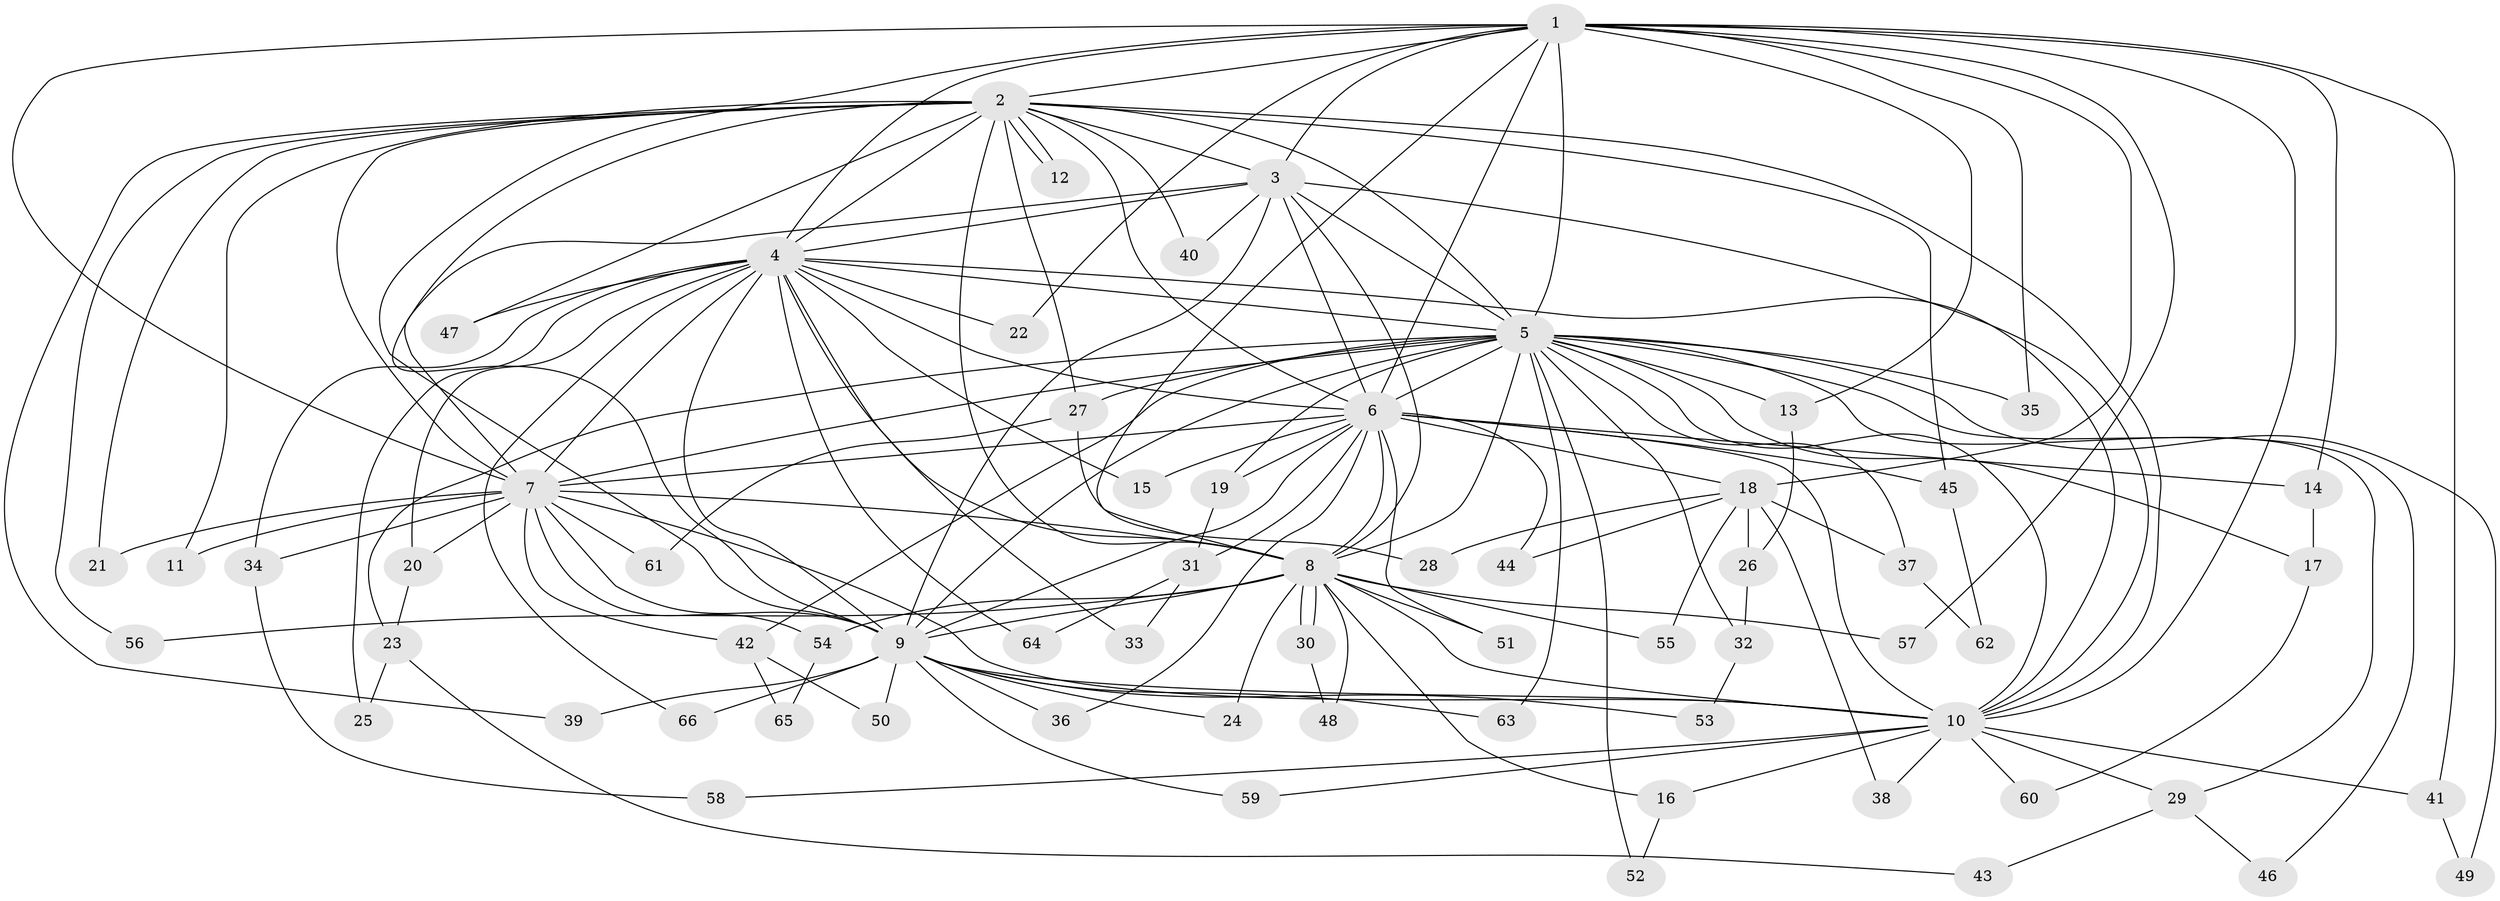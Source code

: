 // coarse degree distribution, {22: 0.0196078431372549, 16: 0.0392156862745098, 8: 0.0392156862745098, 21: 0.0196078431372549, 17: 0.0196078431372549, 19: 0.0196078431372549, 13: 0.0196078431372549, 2: 0.5490196078431373, 4: 0.0784313725490196, 3: 0.1568627450980392, 1: 0.0392156862745098}
// Generated by graph-tools (version 1.1) at 2025/23/03/03/25 07:23:39]
// undirected, 66 vertices, 157 edges
graph export_dot {
graph [start="1"]
  node [color=gray90,style=filled];
  1;
  2;
  3;
  4;
  5;
  6;
  7;
  8;
  9;
  10;
  11;
  12;
  13;
  14;
  15;
  16;
  17;
  18;
  19;
  20;
  21;
  22;
  23;
  24;
  25;
  26;
  27;
  28;
  29;
  30;
  31;
  32;
  33;
  34;
  35;
  36;
  37;
  38;
  39;
  40;
  41;
  42;
  43;
  44;
  45;
  46;
  47;
  48;
  49;
  50;
  51;
  52;
  53;
  54;
  55;
  56;
  57;
  58;
  59;
  60;
  61;
  62;
  63;
  64;
  65;
  66;
  1 -- 2;
  1 -- 3;
  1 -- 4;
  1 -- 5;
  1 -- 6;
  1 -- 7;
  1 -- 8;
  1 -- 9;
  1 -- 10;
  1 -- 13;
  1 -- 14;
  1 -- 18;
  1 -- 22;
  1 -- 35;
  1 -- 41;
  1 -- 57;
  2 -- 3;
  2 -- 4;
  2 -- 5;
  2 -- 6;
  2 -- 7;
  2 -- 8;
  2 -- 9;
  2 -- 10;
  2 -- 11;
  2 -- 12;
  2 -- 12;
  2 -- 21;
  2 -- 27;
  2 -- 39;
  2 -- 40;
  2 -- 45;
  2 -- 47;
  2 -- 56;
  3 -- 4;
  3 -- 5;
  3 -- 6;
  3 -- 7;
  3 -- 8;
  3 -- 9;
  3 -- 10;
  3 -- 40;
  4 -- 5;
  4 -- 6;
  4 -- 7;
  4 -- 8;
  4 -- 9;
  4 -- 10;
  4 -- 15;
  4 -- 20;
  4 -- 22;
  4 -- 25;
  4 -- 33;
  4 -- 34;
  4 -- 47;
  4 -- 64;
  4 -- 66;
  5 -- 6;
  5 -- 7;
  5 -- 8;
  5 -- 9;
  5 -- 10;
  5 -- 13;
  5 -- 17;
  5 -- 19;
  5 -- 23;
  5 -- 27;
  5 -- 29;
  5 -- 32;
  5 -- 35;
  5 -- 37;
  5 -- 42;
  5 -- 46;
  5 -- 49;
  5 -- 52;
  5 -- 63;
  6 -- 7;
  6 -- 8;
  6 -- 9;
  6 -- 10;
  6 -- 14;
  6 -- 15;
  6 -- 18;
  6 -- 19;
  6 -- 31;
  6 -- 36;
  6 -- 44;
  6 -- 45;
  6 -- 51;
  7 -- 8;
  7 -- 9;
  7 -- 10;
  7 -- 11;
  7 -- 20;
  7 -- 21;
  7 -- 34;
  7 -- 42;
  7 -- 54;
  7 -- 61;
  8 -- 9;
  8 -- 10;
  8 -- 16;
  8 -- 24;
  8 -- 30;
  8 -- 30;
  8 -- 48;
  8 -- 51;
  8 -- 54;
  8 -- 55;
  8 -- 56;
  8 -- 57;
  9 -- 10;
  9 -- 24;
  9 -- 36;
  9 -- 39;
  9 -- 50;
  9 -- 53;
  9 -- 59;
  9 -- 63;
  9 -- 66;
  10 -- 16;
  10 -- 29;
  10 -- 38;
  10 -- 41;
  10 -- 58;
  10 -- 59;
  10 -- 60;
  13 -- 26;
  14 -- 17;
  16 -- 52;
  17 -- 60;
  18 -- 26;
  18 -- 28;
  18 -- 37;
  18 -- 38;
  18 -- 44;
  18 -- 55;
  19 -- 31;
  20 -- 23;
  23 -- 25;
  23 -- 43;
  26 -- 32;
  27 -- 28;
  27 -- 61;
  29 -- 43;
  29 -- 46;
  30 -- 48;
  31 -- 33;
  31 -- 64;
  32 -- 53;
  34 -- 58;
  37 -- 62;
  41 -- 49;
  42 -- 50;
  42 -- 65;
  45 -- 62;
  54 -- 65;
}
